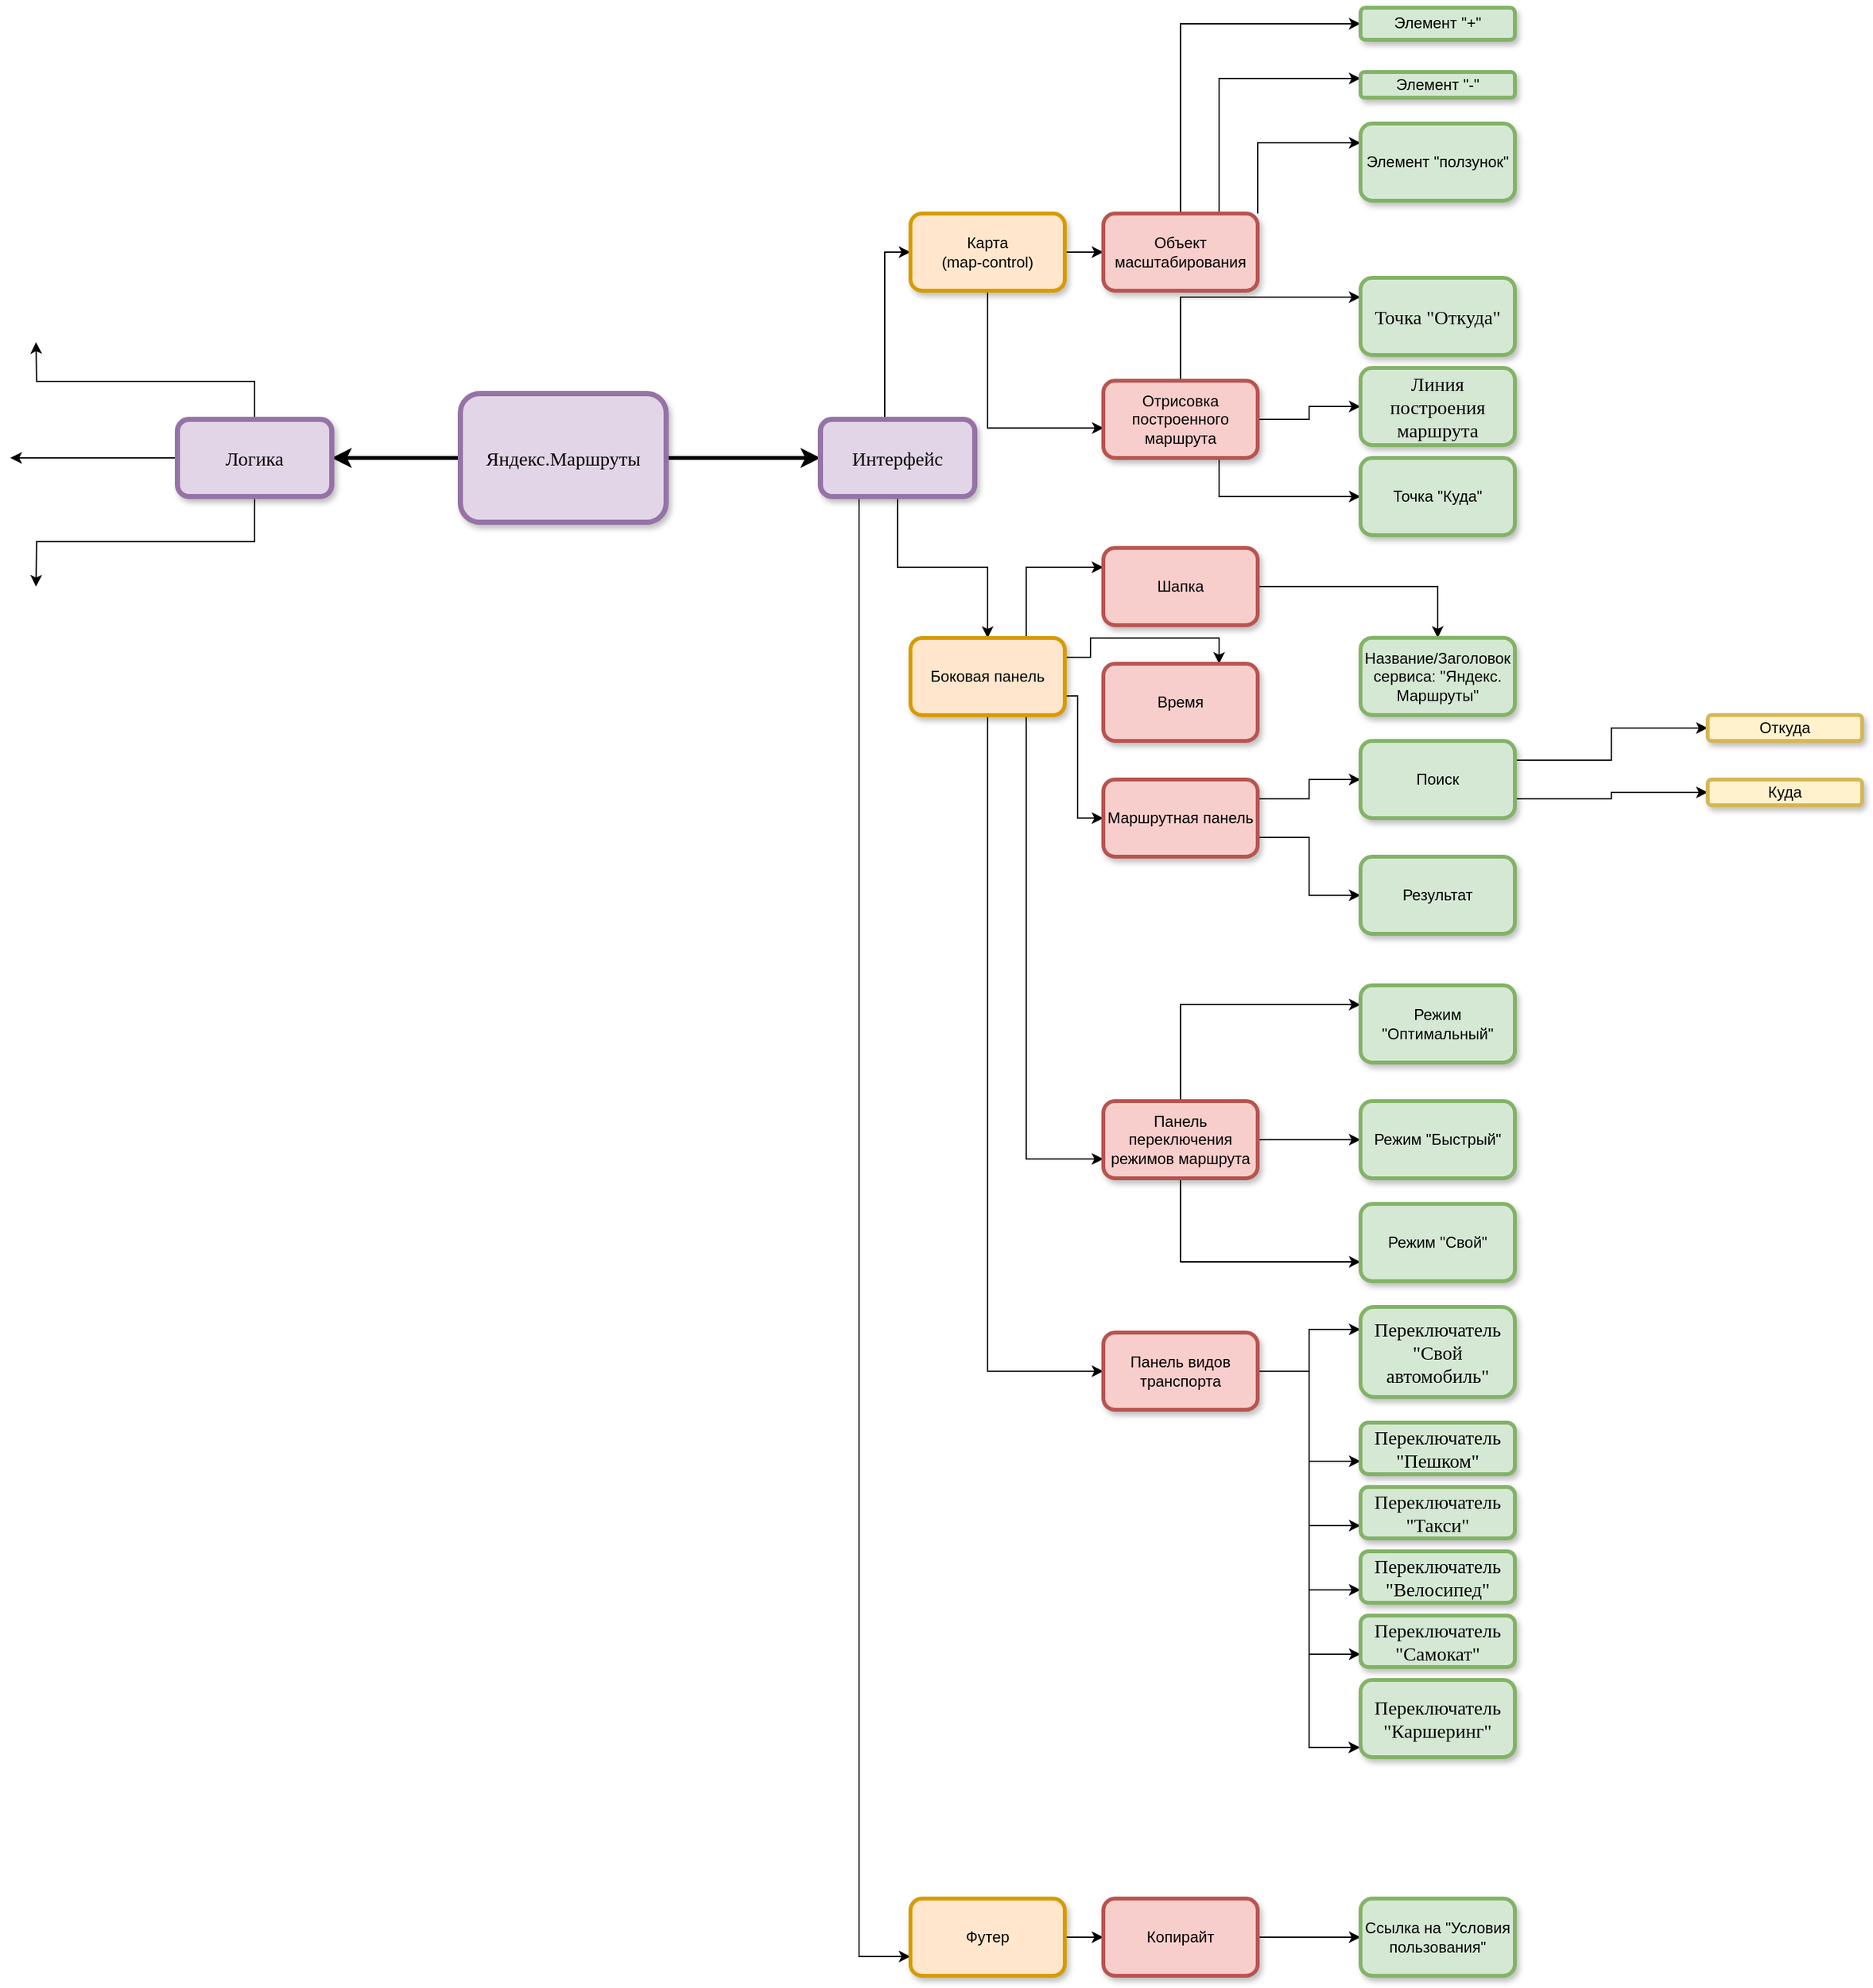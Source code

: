 <mxfile version="13.7.9" type="github">
  <diagram id="JYulxX1TRv3ShmWKhxzZ" name="Page-1">
    <mxGraphModel dx="2060" dy="3005" grid="1" gridSize="10" guides="1" tooltips="1" connect="1" arrows="1" fold="1" page="1" pageScale="1" pageWidth="850" pageHeight="1100" math="0" shadow="0">
      <root>
        <mxCell id="0" />
        <mxCell id="1" parent="0" />
        <mxCell id="xVS0SVnmhG7d80Ztr5bn-7" style="edgeStyle=orthogonalEdgeStyle;rounded=1;orthogonalLoop=1;jettySize=auto;html=1;exitX=0;exitY=0.5;exitDx=0;exitDy=0;shadow=0;fontSize=15;strokeWidth=3;fillColor=#e1d5e7;glass=0;sketch=0;fontFamily=Times New Roman;fontStyle=0" edge="1" parent="1" source="xVS0SVnmhG7d80Ztr5bn-6" target="xVS0SVnmhG7d80Ztr5bn-10">
          <mxGeometry relative="1" as="geometry">
            <mxPoint x="200" y="130" as="targetPoint" />
          </mxGeometry>
        </mxCell>
        <mxCell id="xVS0SVnmhG7d80Ztr5bn-8" style="edgeStyle=orthogonalEdgeStyle;rounded=1;orthogonalLoop=1;jettySize=auto;html=1;exitX=1;exitY=0.5;exitDx=0;exitDy=0;shadow=0;fontSize=15;strokeWidth=3;fillColor=#e1d5e7;glass=0;sketch=0;fontFamily=Times New Roman;fontStyle=0" edge="1" parent="1" source="xVS0SVnmhG7d80Ztr5bn-6" target="xVS0SVnmhG7d80Ztr5bn-9">
          <mxGeometry relative="1" as="geometry">
            <mxPoint x="700" y="130" as="targetPoint" />
          </mxGeometry>
        </mxCell>
        <mxCell id="xVS0SVnmhG7d80Ztr5bn-6" value="&lt;h3 style=&quot;font-size: 15px;&quot;&gt;&lt;font style=&quot;font-size: 15px;&quot;&gt;&lt;span style=&quot;font-size: 15px;&quot;&gt;&lt;span style=&quot;font-weight: normal; font-size: 15px;&quot;&gt;Яндекс.Маршруты&lt;/span&gt;&lt;/span&gt;&lt;/font&gt;&lt;/h3&gt;" style="rounded=1;whiteSpace=wrap;html=1; border-color=pink;fillColor=#e1d5e7;strokeColor=#9673a6;strokeWidth=4;perimeterSpacing=0;shadow=1;glass=0;sketch=0;fontFamily=Times New Roman;fontStyle=0;fontSize=15;" vertex="1" parent="1">
          <mxGeometry x="360" y="80" width="160" height="100" as="geometry" />
        </mxCell>
        <mxCell id="xVS0SVnmhG7d80Ztr5bn-15" style="edgeStyle=orthogonalEdgeStyle;rounded=0;orthogonalLoop=1;jettySize=auto;html=1;exitX=0.5;exitY=1;exitDx=0;exitDy=0;fontFamily=Times New Roman;fontSize=15;" edge="1" parent="1" source="xVS0SVnmhG7d80Ztr5bn-9" target="xVS0SVnmhG7d80Ztr5bn-18">
          <mxGeometry relative="1" as="geometry">
            <mxPoint x="860" y="130" as="targetPoint" />
          </mxGeometry>
        </mxCell>
        <mxCell id="xVS0SVnmhG7d80Ztr5bn-59" style="edgeStyle=orthogonalEdgeStyle;rounded=0;orthogonalLoop=1;jettySize=auto;html=1;exitX=0.5;exitY=0;exitDx=0;exitDy=0;entryX=0;entryY=0.5;entryDx=0;entryDy=0;fontFamily=Times New Roman;fontSize=15;" edge="1" parent="1" source="xVS0SVnmhG7d80Ztr5bn-9" target="xVS0SVnmhG7d80Ztr5bn-21">
          <mxGeometry relative="1" as="geometry">
            <Array as="points">
              <mxPoint x="690" y="100" />
              <mxPoint x="690" y="-30" />
            </Array>
          </mxGeometry>
        </mxCell>
        <mxCell id="xVS0SVnmhG7d80Ztr5bn-84" style="edgeStyle=orthogonalEdgeStyle;rounded=0;orthogonalLoop=1;jettySize=auto;html=1;exitX=0.25;exitY=1;exitDx=0;exitDy=0;entryX=0;entryY=0.75;entryDx=0;entryDy=0;fontFamily=Times New Roman;fontSize=15;" edge="1" parent="1" source="xVS0SVnmhG7d80Ztr5bn-9" target="xVS0SVnmhG7d80Ztr5bn-17">
          <mxGeometry relative="1" as="geometry" />
        </mxCell>
        <mxCell id="xVS0SVnmhG7d80Ztr5bn-9" value="Интерфейс" style="rounded=1;whiteSpace=wrap;html=1;shadow=1;strokeColor=#9673a6;strokeWidth=4;fillColor=#e1d5e7;glass=0;sketch=0;fontFamily=Times New Roman;fontStyle=0;fontSize=15;" vertex="1" parent="1">
          <mxGeometry x="640" y="100" width="120" height="60" as="geometry" />
        </mxCell>
        <mxCell id="xVS0SVnmhG7d80Ztr5bn-11" style="edgeStyle=orthogonalEdgeStyle;rounded=0;orthogonalLoop=1;jettySize=auto;html=1;exitX=0.5;exitY=0;exitDx=0;exitDy=0;fontFamily=Times New Roman;fontSize=15;" edge="1" parent="1" source="xVS0SVnmhG7d80Ztr5bn-10">
          <mxGeometry relative="1" as="geometry">
            <mxPoint x="30" y="40" as="targetPoint" />
          </mxGeometry>
        </mxCell>
        <mxCell id="xVS0SVnmhG7d80Ztr5bn-12" style="edgeStyle=orthogonalEdgeStyle;rounded=0;orthogonalLoop=1;jettySize=auto;html=1;exitX=0;exitY=0.5;exitDx=0;exitDy=0;fontFamily=Times New Roman;fontSize=15;" edge="1" parent="1" source="xVS0SVnmhG7d80Ztr5bn-10">
          <mxGeometry relative="1" as="geometry">
            <mxPoint x="10" y="130" as="targetPoint" />
          </mxGeometry>
        </mxCell>
        <mxCell id="xVS0SVnmhG7d80Ztr5bn-13" style="edgeStyle=orthogonalEdgeStyle;rounded=0;orthogonalLoop=1;jettySize=auto;html=1;exitX=0.5;exitY=1;exitDx=0;exitDy=0;fontFamily=Times New Roman;fontSize=15;" edge="1" parent="1" source="xVS0SVnmhG7d80Ztr5bn-10">
          <mxGeometry relative="1" as="geometry">
            <mxPoint x="30" y="230" as="targetPoint" />
          </mxGeometry>
        </mxCell>
        <mxCell id="xVS0SVnmhG7d80Ztr5bn-10" value="Логика" style="rounded=1;whiteSpace=wrap;html=1;shadow=1;strokeColor=#9673a6;strokeWidth=4;fillColor=#e1d5e7;glass=0;sketch=0;fontFamily=Times New Roman;fontStyle=0;fontSize=15;" vertex="1" parent="1">
          <mxGeometry x="140" y="100" width="120" height="60" as="geometry" />
        </mxCell>
        <mxCell id="xVS0SVnmhG7d80Ztr5bn-85" style="edgeStyle=orthogonalEdgeStyle;rounded=0;orthogonalLoop=1;jettySize=auto;html=1;exitX=1;exitY=0.5;exitDx=0;exitDy=0;fontFamily=Times New Roman;fontSize=15;" edge="1" parent="1" source="xVS0SVnmhG7d80Ztr5bn-17" target="xVS0SVnmhG7d80Ztr5bn-86">
          <mxGeometry relative="1" as="geometry">
            <mxPoint x="880" y="970" as="targetPoint" />
          </mxGeometry>
        </mxCell>
        <mxCell id="xVS0SVnmhG7d80Ztr5bn-17" value="Футер" style="rounded=1;whiteSpace=wrap;html=1;fillColor=#ffe6cc;strokeColor=#d79b00;strokeWidth=3;shadow=1;" vertex="1" parent="1">
          <mxGeometry x="710" y="1250" width="120" height="60" as="geometry" />
        </mxCell>
        <mxCell id="xVS0SVnmhG7d80Ztr5bn-55" style="edgeStyle=orthogonalEdgeStyle;rounded=0;orthogonalLoop=1;jettySize=auto;html=1;exitX=0.75;exitY=0;exitDx=0;exitDy=0;entryX=0;entryY=0.25;entryDx=0;entryDy=0;fontFamily=Times New Roman;fontSize=15;" edge="1" parent="1" source="xVS0SVnmhG7d80Ztr5bn-18" target="xVS0SVnmhG7d80Ztr5bn-19">
          <mxGeometry relative="1" as="geometry" />
        </mxCell>
        <mxCell id="xVS0SVnmhG7d80Ztr5bn-68" style="edgeStyle=orthogonalEdgeStyle;rounded=0;orthogonalLoop=1;jettySize=auto;html=1;exitX=1;exitY=0.25;exitDx=0;exitDy=0;entryX=0.75;entryY=0;entryDx=0;entryDy=0;fontFamily=Times New Roman;fontSize=15;" edge="1" parent="1" source="xVS0SVnmhG7d80Ztr5bn-18" target="xVS0SVnmhG7d80Ztr5bn-28">
          <mxGeometry relative="1" as="geometry" />
        </mxCell>
        <mxCell id="xVS0SVnmhG7d80Ztr5bn-69" style="edgeStyle=orthogonalEdgeStyle;rounded=0;orthogonalLoop=1;jettySize=auto;html=1;exitX=1;exitY=0.75;exitDx=0;exitDy=0;entryX=0;entryY=0.5;entryDx=0;entryDy=0;fontFamily=Times New Roman;fontSize=15;" edge="1" parent="1" source="xVS0SVnmhG7d80Ztr5bn-18" target="xVS0SVnmhG7d80Ztr5bn-29">
          <mxGeometry relative="1" as="geometry">
            <Array as="points">
              <mxPoint x="840" y="315" />
              <mxPoint x="840" y="410" />
            </Array>
          </mxGeometry>
        </mxCell>
        <mxCell id="xVS0SVnmhG7d80Ztr5bn-70" style="edgeStyle=orthogonalEdgeStyle;rounded=0;orthogonalLoop=1;jettySize=auto;html=1;exitX=0.75;exitY=1;exitDx=0;exitDy=0;entryX=0;entryY=0.75;entryDx=0;entryDy=0;fontFamily=Times New Roman;fontSize=15;" edge="1" parent="1" source="xVS0SVnmhG7d80Ztr5bn-18" target="xVS0SVnmhG7d80Ztr5bn-31">
          <mxGeometry relative="1" as="geometry" />
        </mxCell>
        <mxCell id="xVS0SVnmhG7d80Ztr5bn-71" style="edgeStyle=orthogonalEdgeStyle;rounded=0;orthogonalLoop=1;jettySize=auto;html=1;exitX=0.5;exitY=1;exitDx=0;exitDy=0;entryX=0;entryY=0.5;entryDx=0;entryDy=0;fontFamily=Times New Roman;fontSize=15;" edge="1" parent="1" source="xVS0SVnmhG7d80Ztr5bn-18" target="xVS0SVnmhG7d80Ztr5bn-33">
          <mxGeometry relative="1" as="geometry" />
        </mxCell>
        <mxCell id="xVS0SVnmhG7d80Ztr5bn-18" value="Боковая панель" style="rounded=1;whiteSpace=wrap;html=1;fillColor=#ffe6cc;strokeColor=#d79b00;strokeWidth=3;shadow=1;" vertex="1" parent="1">
          <mxGeometry x="710" y="270" width="120" height="60" as="geometry" />
        </mxCell>
        <mxCell id="xVS0SVnmhG7d80Ztr5bn-22" style="edgeStyle=orthogonalEdgeStyle;rounded=0;orthogonalLoop=1;jettySize=auto;html=1;exitX=1;exitY=0.5;exitDx=0;exitDy=0;fontFamily=Times New Roman;fontSize=15;" edge="1" parent="1" source="xVS0SVnmhG7d80Ztr5bn-19" target="xVS0SVnmhG7d80Ztr5bn-23">
          <mxGeometry relative="1" as="geometry">
            <mxPoint x="970" y="30" as="targetPoint" />
          </mxGeometry>
        </mxCell>
        <mxCell id="xVS0SVnmhG7d80Ztr5bn-19" value="Шапка" style="rounded=1;whiteSpace=wrap;html=1;fillColor=#f8cecc;strokeColor=#b85450;strokeWidth=3;shadow=1;" vertex="1" parent="1">
          <mxGeometry x="860" y="200" width="120" height="60" as="geometry" />
        </mxCell>
        <mxCell id="xVS0SVnmhG7d80Ztr5bn-45" style="edgeStyle=orthogonalEdgeStyle;rounded=0;orthogonalLoop=1;jettySize=auto;html=1;exitX=0.5;exitY=1;exitDx=0;exitDy=0;entryX=0.002;entryY=0.613;entryDx=0;entryDy=0;entryPerimeter=0;fontFamily=Times New Roman;fontSize=15;" edge="1" parent="1" source="xVS0SVnmhG7d80Ztr5bn-21" target="xVS0SVnmhG7d80Ztr5bn-44">
          <mxGeometry relative="1" as="geometry" />
        </mxCell>
        <mxCell id="xVS0SVnmhG7d80Ztr5bn-46" style="edgeStyle=orthogonalEdgeStyle;rounded=0;orthogonalLoop=1;jettySize=auto;html=1;exitX=1;exitY=0.5;exitDx=0;exitDy=0;fontFamily=Times New Roman;fontSize=15;" edge="1" parent="1" source="xVS0SVnmhG7d80Ztr5bn-21" target="xVS0SVnmhG7d80Ztr5bn-47">
          <mxGeometry relative="1" as="geometry">
            <mxPoint x="1060" y="209.862" as="targetPoint" />
          </mxGeometry>
        </mxCell>
        <mxCell id="xVS0SVnmhG7d80Ztr5bn-21" value="&lt;div&gt;Карта&lt;/div&gt;&lt;div&gt;(map-control)&lt;br&gt;&lt;/div&gt;" style="rounded=1;whiteSpace=wrap;html=1;fillColor=#ffe6cc;strokeColor=#d79b00;strokeWidth=3;shadow=1;" vertex="1" parent="1">
          <mxGeometry x="710" y="-60" width="120" height="60" as="geometry" />
        </mxCell>
        <mxCell id="xVS0SVnmhG7d80Ztr5bn-23" value="&lt;div&gt;Название/Заголовок&lt;/div&gt;&lt;div&gt;сервиса: &quot;Яндекс. Маршруты&quot;&lt;br&gt;&lt;/div&gt;" style="rounded=1;whiteSpace=wrap;html=1;fillColor=#d5e8d4;strokeColor=#82b366;strokeWidth=3;shadow=1;" vertex="1" parent="1">
          <mxGeometry x="1060" y="269.86" width="120" height="60" as="geometry" />
        </mxCell>
        <mxCell id="xVS0SVnmhG7d80Ztr5bn-28" value="Время" style="rounded=1;whiteSpace=wrap;html=1;fillColor=#f8cecc;strokeColor=#b85450;strokeWidth=3;shadow=1;" vertex="1" parent="1">
          <mxGeometry x="860" y="290" width="120" height="60" as="geometry" />
        </mxCell>
        <mxCell id="xVS0SVnmhG7d80Ztr5bn-35" style="edgeStyle=orthogonalEdgeStyle;rounded=0;orthogonalLoop=1;jettySize=auto;html=1;exitX=1;exitY=0.25;exitDx=0;exitDy=0;fontFamily=Times New Roman;fontSize=15;" edge="1" parent="1" source="xVS0SVnmhG7d80Ztr5bn-29" target="xVS0SVnmhG7d80Ztr5bn-36">
          <mxGeometry relative="1" as="geometry">
            <mxPoint x="1360" y="765.034" as="targetPoint" />
          </mxGeometry>
        </mxCell>
        <mxCell id="xVS0SVnmhG7d80Ztr5bn-37" style="edgeStyle=orthogonalEdgeStyle;rounded=0;orthogonalLoop=1;jettySize=auto;html=1;exitX=1;exitY=0.75;exitDx=0;exitDy=0;fontFamily=Times New Roman;fontSize=15;" edge="1" parent="1" source="xVS0SVnmhG7d80Ztr5bn-29" target="xVS0SVnmhG7d80Ztr5bn-38">
          <mxGeometry relative="1" as="geometry">
            <mxPoint x="1290" y="850" as="targetPoint" />
          </mxGeometry>
        </mxCell>
        <mxCell id="xVS0SVnmhG7d80Ztr5bn-29" value="Маршрутная панель" style="rounded=1;whiteSpace=wrap;html=1;fillColor=#f8cecc;strokeColor=#b85450;strokeWidth=3;shadow=1;" vertex="1" parent="1">
          <mxGeometry x="860" y="380" width="120" height="60" as="geometry" />
        </mxCell>
        <mxCell id="xVS0SVnmhG7d80Ztr5bn-98" style="edgeStyle=orthogonalEdgeStyle;rounded=0;orthogonalLoop=1;jettySize=auto;html=1;exitX=0.5;exitY=0;exitDx=0;exitDy=0;entryX=0;entryY=0.25;entryDx=0;entryDy=0;fontFamily=Times New Roman;fontSize=15;" edge="1" parent="1" source="xVS0SVnmhG7d80Ztr5bn-31" target="xVS0SVnmhG7d80Ztr5bn-95">
          <mxGeometry relative="1" as="geometry" />
        </mxCell>
        <mxCell id="xVS0SVnmhG7d80Ztr5bn-101" style="edgeStyle=orthogonalEdgeStyle;rounded=0;orthogonalLoop=1;jettySize=auto;html=1;exitX=0.5;exitY=1;exitDx=0;exitDy=0;entryX=0;entryY=0.75;entryDx=0;entryDy=0;fontFamily=Times New Roman;fontSize=15;" edge="1" parent="1" source="xVS0SVnmhG7d80Ztr5bn-31" target="xVS0SVnmhG7d80Ztr5bn-100">
          <mxGeometry relative="1" as="geometry" />
        </mxCell>
        <mxCell id="xVS0SVnmhG7d80Ztr5bn-102" style="edgeStyle=orthogonalEdgeStyle;rounded=0;orthogonalLoop=1;jettySize=auto;html=1;exitX=1;exitY=0.5;exitDx=0;exitDy=0;fontFamily=Times New Roman;fontSize=15;entryX=0;entryY=0.5;entryDx=0;entryDy=0;" edge="1" parent="1" source="xVS0SVnmhG7d80Ztr5bn-31" target="xVS0SVnmhG7d80Ztr5bn-97">
          <mxGeometry relative="1" as="geometry">
            <mxPoint x="1050.0" y="660" as="targetPoint" />
          </mxGeometry>
        </mxCell>
        <mxCell id="xVS0SVnmhG7d80Ztr5bn-31" value="Панель переключения режимов маршрута" style="rounded=1;whiteSpace=wrap;html=1;fillColor=#f8cecc;strokeColor=#b85450;strokeWidth=3;shadow=1;" vertex="1" parent="1">
          <mxGeometry x="860" y="630" width="120" height="60" as="geometry" />
        </mxCell>
        <mxCell id="xVS0SVnmhG7d80Ztr5bn-39" style="edgeStyle=orthogonalEdgeStyle;rounded=0;orthogonalLoop=1;jettySize=auto;html=1;exitX=1;exitY=0.25;exitDx=0;exitDy=0;fontFamily=Times New Roman;fontSize=15;" edge="1" parent="1" source="xVS0SVnmhG7d80Ztr5bn-36" target="xVS0SVnmhG7d80Ztr5bn-40">
          <mxGeometry relative="1" as="geometry">
            <mxPoint x="1560" y="749.862" as="targetPoint" />
          </mxGeometry>
        </mxCell>
        <mxCell id="xVS0SVnmhG7d80Ztr5bn-41" style="edgeStyle=orthogonalEdgeStyle;rounded=0;orthogonalLoop=1;jettySize=auto;html=1;exitX=1;exitY=0.75;exitDx=0;exitDy=0;fontFamily=Times New Roman;fontSize=15;" edge="1" parent="1" source="xVS0SVnmhG7d80Ztr5bn-36" target="xVS0SVnmhG7d80Ztr5bn-42">
          <mxGeometry relative="1" as="geometry">
            <mxPoint x="1490" y="830" as="targetPoint" />
          </mxGeometry>
        </mxCell>
        <mxCell id="xVS0SVnmhG7d80Ztr5bn-36" value="Поиск" style="rounded=1;whiteSpace=wrap;html=1;fillColor=#d5e8d4;strokeColor=#82b366;strokeWidth=3;shadow=1;" vertex="1" parent="1">
          <mxGeometry x="1060" y="350.004" width="120" height="60" as="geometry" />
        </mxCell>
        <mxCell id="xVS0SVnmhG7d80Ztr5bn-38" value="Результат" style="rounded=1;whiteSpace=wrap;html=1;fillColor=#d5e8d4;strokeColor=#82b366;strokeWidth=3;shadow=1;" vertex="1" parent="1">
          <mxGeometry x="1060" y="440" width="120" height="60" as="geometry" />
        </mxCell>
        <mxCell id="xVS0SVnmhG7d80Ztr5bn-40" value="Откуда" style="rounded=1;whiteSpace=wrap;html=1;fillColor=#fff2cc;strokeColor=#d6b656;strokeWidth=3;shadow=1;" vertex="1" parent="1">
          <mxGeometry x="1330" y="329.86" width="120" height="20.14" as="geometry" />
        </mxCell>
        <mxCell id="xVS0SVnmhG7d80Ztr5bn-42" value="Куда" style="rounded=1;whiteSpace=wrap;html=1;fillColor=#fff2cc;strokeColor=#d6b656;strokeWidth=3;shadow=1;" vertex="1" parent="1">
          <mxGeometry x="1330" y="380" width="120" height="20" as="geometry" />
        </mxCell>
        <mxCell id="xVS0SVnmhG7d80Ztr5bn-80" style="edgeStyle=orthogonalEdgeStyle;rounded=0;orthogonalLoop=1;jettySize=auto;html=1;exitX=0.5;exitY=0;exitDx=0;exitDy=0;entryX=0;entryY=0.25;entryDx=0;entryDy=0;fontFamily=Times New Roman;fontSize=15;" edge="1" parent="1" source="xVS0SVnmhG7d80Ztr5bn-44" target="xVS0SVnmhG7d80Ztr5bn-74">
          <mxGeometry relative="1" as="geometry" />
        </mxCell>
        <mxCell id="xVS0SVnmhG7d80Ztr5bn-92" style="edgeStyle=orthogonalEdgeStyle;rounded=0;orthogonalLoop=1;jettySize=auto;html=1;exitX=0.75;exitY=1;exitDx=0;exitDy=0;entryX=0;entryY=0.5;entryDx=0;entryDy=0;fontFamily=Times New Roman;fontSize=15;" edge="1" parent="1" source="xVS0SVnmhG7d80Ztr5bn-44" target="xVS0SVnmhG7d80Ztr5bn-90">
          <mxGeometry relative="1" as="geometry" />
        </mxCell>
        <mxCell id="xVS0SVnmhG7d80Ztr5bn-93" style="edgeStyle=orthogonalEdgeStyle;rounded=0;orthogonalLoop=1;jettySize=auto;html=1;exitX=1;exitY=0.5;exitDx=0;exitDy=0;entryX=0;entryY=0.5;entryDx=0;entryDy=0;fontFamily=Times New Roman;fontSize=15;" edge="1" parent="1" source="xVS0SVnmhG7d80Ztr5bn-44" target="xVS0SVnmhG7d80Ztr5bn-75">
          <mxGeometry relative="1" as="geometry" />
        </mxCell>
        <mxCell id="xVS0SVnmhG7d80Ztr5bn-44" value="Отрисовка построенного маршрута" style="rounded=1;whiteSpace=wrap;html=1;fillColor=#f8cecc;strokeColor=#b85450;strokeWidth=3;shadow=1;" vertex="1" parent="1">
          <mxGeometry x="860" y="70" width="120" height="60" as="geometry" />
        </mxCell>
        <mxCell id="xVS0SVnmhG7d80Ztr5bn-62" style="edgeStyle=orthogonalEdgeStyle;rounded=0;orthogonalLoop=1;jettySize=auto;html=1;exitX=0.5;exitY=0;exitDx=0;exitDy=0;entryX=0;entryY=0.5;entryDx=0;entryDy=0;fontFamily=Times New Roman;fontSize=15;" edge="1" parent="1" source="xVS0SVnmhG7d80Ztr5bn-47" target="xVS0SVnmhG7d80Ztr5bn-49">
          <mxGeometry relative="1" as="geometry" />
        </mxCell>
        <mxCell id="xVS0SVnmhG7d80Ztr5bn-78" style="edgeStyle=orthogonalEdgeStyle;rounded=0;orthogonalLoop=1;jettySize=auto;html=1;exitX=0.75;exitY=0;exitDx=0;exitDy=0;entryX=0;entryY=0.25;entryDx=0;entryDy=0;fontFamily=Times New Roman;fontSize=15;" edge="1" parent="1" source="xVS0SVnmhG7d80Ztr5bn-47" target="xVS0SVnmhG7d80Ztr5bn-51">
          <mxGeometry relative="1" as="geometry" />
        </mxCell>
        <mxCell id="xVS0SVnmhG7d80Ztr5bn-79" style="edgeStyle=orthogonalEdgeStyle;rounded=0;orthogonalLoop=1;jettySize=auto;html=1;exitX=1;exitY=0;exitDx=0;exitDy=0;entryX=0;entryY=0.25;entryDx=0;entryDy=0;fontFamily=Times New Roman;fontSize=15;" edge="1" parent="1" source="xVS0SVnmhG7d80Ztr5bn-47" target="xVS0SVnmhG7d80Ztr5bn-53">
          <mxGeometry relative="1" as="geometry" />
        </mxCell>
        <mxCell id="xVS0SVnmhG7d80Ztr5bn-47" value="Объект масштабирования" style="rounded=1;whiteSpace=wrap;html=1;fillColor=#f8cecc;strokeColor=#b85450;strokeWidth=3;shadow=1;" vertex="1" parent="1">
          <mxGeometry x="860" y="-59.998" width="120" height="60" as="geometry" />
        </mxCell>
        <mxCell id="xVS0SVnmhG7d80Ztr5bn-49" value="Элемент &quot;+&quot;" style="rounded=1;whiteSpace=wrap;html=1;fillColor=#d5e8d4;strokeColor=#82b366;strokeWidth=3;shadow=1;" vertex="1" parent="1">
          <mxGeometry x="1060" y="-220.0" width="120" height="24.97" as="geometry" />
        </mxCell>
        <mxCell id="xVS0SVnmhG7d80Ztr5bn-51" value="Элемент &quot;-&quot;" style="rounded=1;whiteSpace=wrap;html=1;fillColor=#d5e8d4;strokeColor=#82b366;strokeWidth=3;shadow=1;" vertex="1" parent="1">
          <mxGeometry x="1060" y="-170" width="120" height="20" as="geometry" />
        </mxCell>
        <mxCell id="xVS0SVnmhG7d80Ztr5bn-53" value="Элемент &quot;ползунок&quot;" style="rounded=1;whiteSpace=wrap;html=1;fillColor=#d5e8d4;strokeColor=#82b366;strokeWidth=3;shadow=1;" vertex="1" parent="1">
          <mxGeometry x="1060" y="-130" width="120" height="60" as="geometry" />
        </mxCell>
        <mxCell id="xVS0SVnmhG7d80Ztr5bn-110" style="edgeStyle=orthogonalEdgeStyle;rounded=0;orthogonalLoop=1;jettySize=auto;html=1;exitX=1;exitY=0.5;exitDx=0;exitDy=0;entryX=0;entryY=0.25;entryDx=0;entryDy=0;fontFamily=Times New Roman;fontSize=15;" edge="1" parent="1" source="xVS0SVnmhG7d80Ztr5bn-33" target="xVS0SVnmhG7d80Ztr5bn-103">
          <mxGeometry relative="1" as="geometry" />
        </mxCell>
        <mxCell id="xVS0SVnmhG7d80Ztr5bn-111" style="edgeStyle=orthogonalEdgeStyle;rounded=0;orthogonalLoop=1;jettySize=auto;html=1;exitX=1;exitY=0.5;exitDx=0;exitDy=0;entryX=0;entryY=0.75;entryDx=0;entryDy=0;fontFamily=Times New Roman;fontSize=15;" edge="1" parent="1" source="xVS0SVnmhG7d80Ztr5bn-33" target="xVS0SVnmhG7d80Ztr5bn-104">
          <mxGeometry relative="1" as="geometry" />
        </mxCell>
        <mxCell id="xVS0SVnmhG7d80Ztr5bn-112" style="edgeStyle=orthogonalEdgeStyle;rounded=0;orthogonalLoop=1;jettySize=auto;html=1;exitX=1;exitY=0.5;exitDx=0;exitDy=0;entryX=0;entryY=0.75;entryDx=0;entryDy=0;fontFamily=Times New Roman;fontSize=15;" edge="1" parent="1" source="xVS0SVnmhG7d80Ztr5bn-33" target="xVS0SVnmhG7d80Ztr5bn-105">
          <mxGeometry relative="1" as="geometry" />
        </mxCell>
        <mxCell id="xVS0SVnmhG7d80Ztr5bn-113" style="edgeStyle=orthogonalEdgeStyle;rounded=0;orthogonalLoop=1;jettySize=auto;html=1;exitX=1;exitY=0.5;exitDx=0;exitDy=0;entryX=0;entryY=0.75;entryDx=0;entryDy=0;fontFamily=Times New Roman;fontSize=15;" edge="1" parent="1" source="xVS0SVnmhG7d80Ztr5bn-33" target="xVS0SVnmhG7d80Ztr5bn-106">
          <mxGeometry relative="1" as="geometry" />
        </mxCell>
        <mxCell id="xVS0SVnmhG7d80Ztr5bn-114" style="edgeStyle=orthogonalEdgeStyle;rounded=0;orthogonalLoop=1;jettySize=auto;html=1;exitX=1;exitY=0.5;exitDx=0;exitDy=0;entryX=0;entryY=0.75;entryDx=0;entryDy=0;fontFamily=Times New Roman;fontSize=15;" edge="1" parent="1" source="xVS0SVnmhG7d80Ztr5bn-33" target="xVS0SVnmhG7d80Ztr5bn-107">
          <mxGeometry relative="1" as="geometry" />
        </mxCell>
        <mxCell id="xVS0SVnmhG7d80Ztr5bn-115" style="edgeStyle=orthogonalEdgeStyle;rounded=0;orthogonalLoop=1;jettySize=auto;html=1;exitX=1;exitY=0.5;exitDx=0;exitDy=0;entryX=-0.003;entryY=0.875;entryDx=0;entryDy=0;entryPerimeter=0;fontFamily=Times New Roman;fontSize=15;" edge="1" parent="1" source="xVS0SVnmhG7d80Ztr5bn-33" target="xVS0SVnmhG7d80Ztr5bn-109">
          <mxGeometry relative="1" as="geometry" />
        </mxCell>
        <mxCell id="xVS0SVnmhG7d80Ztr5bn-33" value="Панель видов транспорта" style="rounded=1;whiteSpace=wrap;html=1;fillColor=#f8cecc;strokeColor=#b85450;strokeWidth=3;shadow=1;" vertex="1" parent="1">
          <mxGeometry x="860" y="810" width="120" height="60" as="geometry" />
        </mxCell>
        <mxCell id="xVS0SVnmhG7d80Ztr5bn-74" value="Точка &quot;Откуда&quot;" style="rounded=1;whiteSpace=wrap;html=1;shadow=1;glass=0;sketch=0;strokeWidth=3;fontFamily=Times New Roman;fontSize=15;fillColor=#d5e8d4;strokeColor=#82b366;" vertex="1" parent="1">
          <mxGeometry x="1060" y="-10" width="120" height="60" as="geometry" />
        </mxCell>
        <mxCell id="xVS0SVnmhG7d80Ztr5bn-75" value="Линия построения маршрута" style="rounded=1;whiteSpace=wrap;html=1;shadow=1;glass=0;sketch=0;strokeWidth=3;fontFamily=Times New Roman;fontSize=15;fillColor=#d5e8d4;strokeColor=#82b366;" vertex="1" parent="1">
          <mxGeometry x="1060" y="60" width="120" height="60" as="geometry" />
        </mxCell>
        <mxCell id="xVS0SVnmhG7d80Ztr5bn-87" style="edgeStyle=orthogonalEdgeStyle;rounded=0;orthogonalLoop=1;jettySize=auto;html=1;exitX=1;exitY=0.5;exitDx=0;exitDy=0;fontFamily=Times New Roman;fontSize=15;" edge="1" parent="1" source="xVS0SVnmhG7d80Ztr5bn-86" target="xVS0SVnmhG7d80Ztr5bn-88">
          <mxGeometry relative="1" as="geometry">
            <mxPoint x="1050" y="970" as="targetPoint" />
          </mxGeometry>
        </mxCell>
        <mxCell id="xVS0SVnmhG7d80Ztr5bn-86" value="Копирайт" style="rounded=1;whiteSpace=wrap;html=1;fillColor=#f8cecc;strokeColor=#b85450;strokeWidth=3;shadow=1;" vertex="1" parent="1">
          <mxGeometry x="860" y="1250" width="120" height="60" as="geometry" />
        </mxCell>
        <mxCell id="xVS0SVnmhG7d80Ztr5bn-88" value="Ссылка на &quot;Условия пользования&quot;" style="rounded=1;whiteSpace=wrap;html=1;fillColor=#d5e8d4;strokeColor=#82b366;strokeWidth=3;shadow=1;" vertex="1" parent="1">
          <mxGeometry x="1060" y="1250" width="120" height="60" as="geometry" />
        </mxCell>
        <mxCell id="xVS0SVnmhG7d80Ztr5bn-90" value="Точка &quot;Куда&quot;" style="rounded=1;whiteSpace=wrap;html=1;fillColor=#d5e8d4;strokeColor=#82b366;strokeWidth=3;shadow=1;" vertex="1" parent="1">
          <mxGeometry x="1060" y="130" width="120" height="60" as="geometry" />
        </mxCell>
        <mxCell id="xVS0SVnmhG7d80Ztr5bn-95" value="Режим &quot;Оптимальный&quot;" style="rounded=1;whiteSpace=wrap;html=1;fillColor=#d5e8d4;strokeColor=#82b366;strokeWidth=3;shadow=1;" vertex="1" parent="1">
          <mxGeometry x="1060.0" y="540" width="120" height="60" as="geometry" />
        </mxCell>
        <mxCell id="xVS0SVnmhG7d80Ztr5bn-97" value="Режим &quot;Быстрый&quot;" style="rounded=1;whiteSpace=wrap;html=1;fillColor=#d5e8d4;strokeColor=#82b366;strokeWidth=3;shadow=1;" vertex="1" parent="1">
          <mxGeometry x="1060.0" y="630" width="120" height="60" as="geometry" />
        </mxCell>
        <mxCell id="xVS0SVnmhG7d80Ztr5bn-100" value="Режим &quot;Свой&quot;" style="rounded=1;whiteSpace=wrap;html=1;fillColor=#d5e8d4;strokeColor=#82b366;strokeWidth=3;shadow=1;" vertex="1" parent="1">
          <mxGeometry x="1060.0" y="710" width="120" height="60" as="geometry" />
        </mxCell>
        <mxCell id="xVS0SVnmhG7d80Ztr5bn-103" value="Переключатель &quot;Свой автомобиль&quot;" style="rounded=1;whiteSpace=wrap;html=1;shadow=1;glass=0;sketch=0;strokeWidth=3;fontFamily=Times New Roman;fontSize=15;fillColor=#d5e8d4;strokeColor=#82b366;" vertex="1" parent="1">
          <mxGeometry x="1060" y="790" width="120" height="70" as="geometry" />
        </mxCell>
        <mxCell id="xVS0SVnmhG7d80Ztr5bn-104" value="Переключатель &quot;Пешком&quot;" style="rounded=1;whiteSpace=wrap;html=1;shadow=1;glass=0;sketch=0;strokeWidth=3;fontFamily=Times New Roman;fontSize=15;fillColor=#d5e8d4;strokeColor=#82b366;" vertex="1" parent="1">
          <mxGeometry x="1060" y="880" width="120" height="40" as="geometry" />
        </mxCell>
        <mxCell id="xVS0SVnmhG7d80Ztr5bn-105" value="Переключатель &quot;Такси&quot;" style="rounded=1;whiteSpace=wrap;html=1;shadow=1;glass=0;sketch=0;strokeWidth=3;fontFamily=Times New Roman;fontSize=15;fillColor=#d5e8d4;strokeColor=#82b366;" vertex="1" parent="1">
          <mxGeometry x="1060" y="930" width="120" height="40" as="geometry" />
        </mxCell>
        <mxCell id="xVS0SVnmhG7d80Ztr5bn-106" value="Переключатель &quot;Велосипед&quot;" style="rounded=1;whiteSpace=wrap;html=1;shadow=1;glass=0;sketch=0;strokeWidth=3;fontFamily=Times New Roman;fontSize=15;fillColor=#d5e8d4;strokeColor=#82b366;" vertex="1" parent="1">
          <mxGeometry x="1060" y="980" width="120" height="40" as="geometry" />
        </mxCell>
        <mxCell id="xVS0SVnmhG7d80Ztr5bn-107" value="Переключатель &quot;Самокат&quot;" style="rounded=1;whiteSpace=wrap;html=1;shadow=1;glass=0;sketch=0;strokeWidth=3;fontFamily=Times New Roman;fontSize=15;fillColor=#d5e8d4;strokeColor=#82b366;" vertex="1" parent="1">
          <mxGeometry x="1060" y="1030" width="120" height="40" as="geometry" />
        </mxCell>
        <mxCell id="xVS0SVnmhG7d80Ztr5bn-109" value="Переключатель &quot;Каршеринг&quot;" style="rounded=1;whiteSpace=wrap;html=1;shadow=1;glass=0;sketch=0;strokeWidth=3;fontFamily=Times New Roman;fontSize=15;fillColor=#d5e8d4;strokeColor=#82b366;" vertex="1" parent="1">
          <mxGeometry x="1060" y="1080" width="120" height="60" as="geometry" />
        </mxCell>
      </root>
    </mxGraphModel>
  </diagram>
</mxfile>
